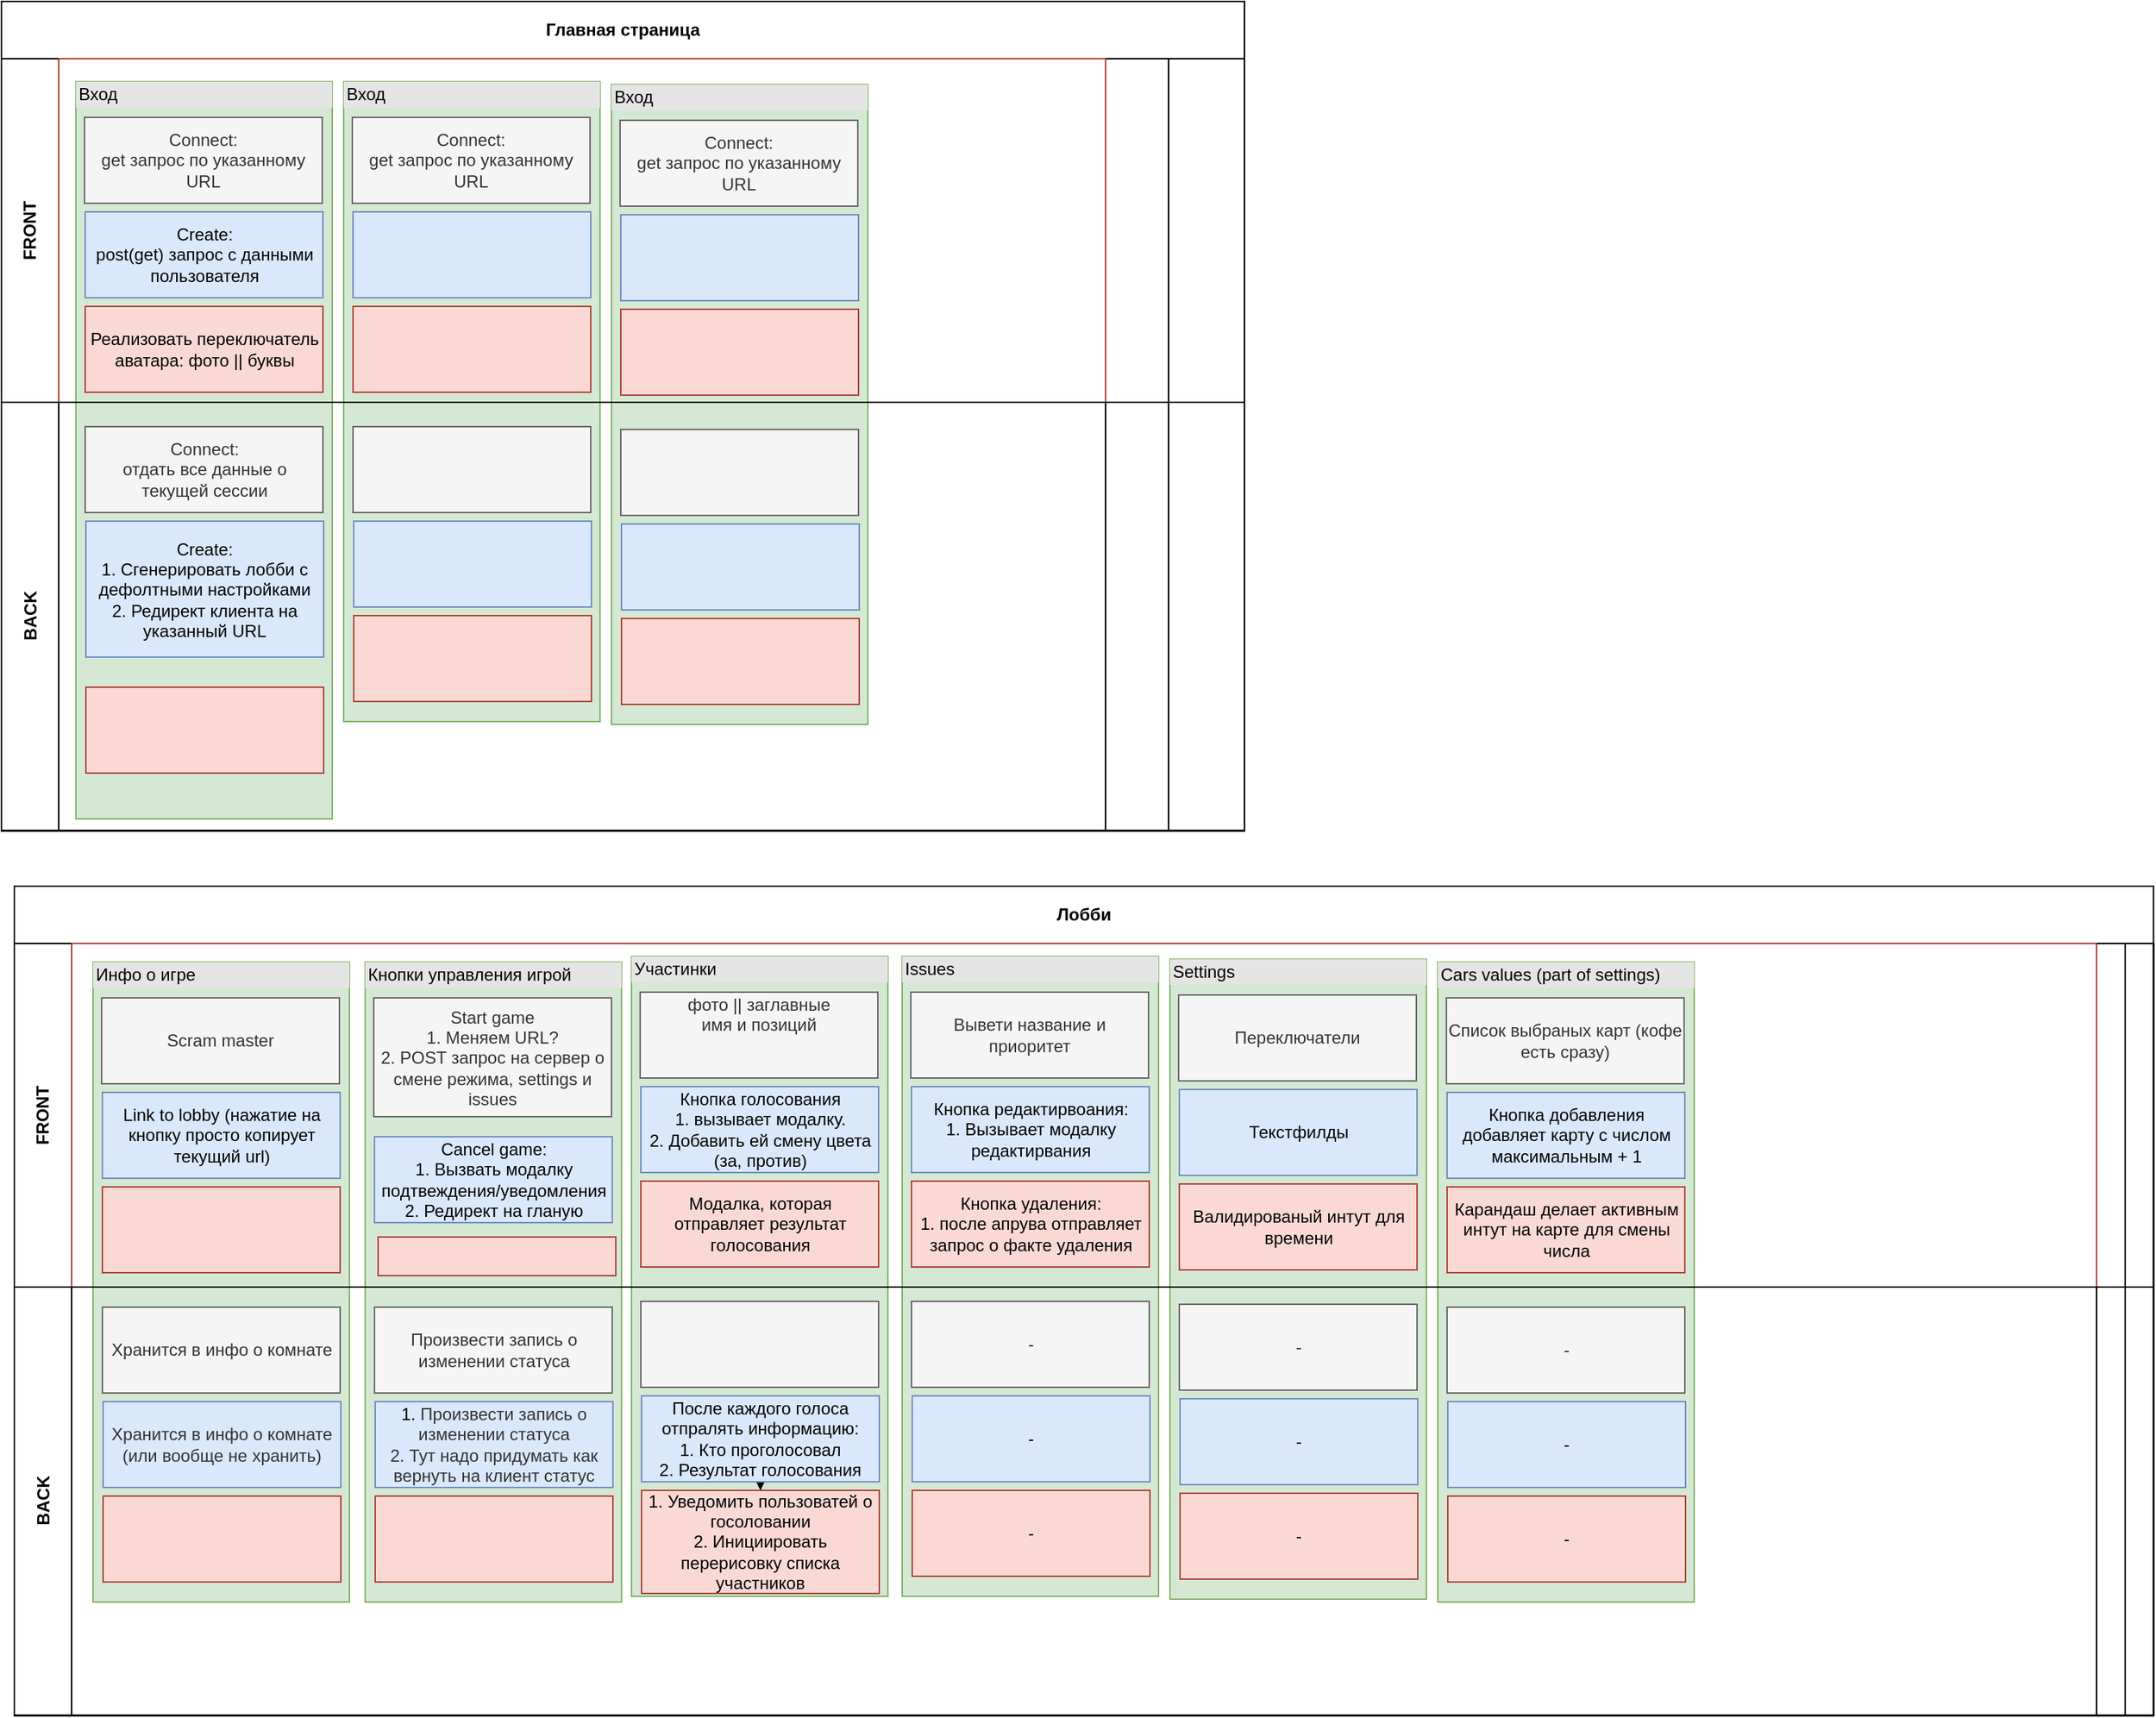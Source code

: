 <mxfile version="15.1.0" type="github">
  <diagram id="kgpKYQtTHZ0yAKxKKP6v" name="Page-1">
    <mxGraphModel dx="2062" dy="772" grid="0" gridSize="10" guides="1" tooltips="1" connect="1" arrows="1" fold="1" page="1" pageScale="1" pageWidth="1920" pageHeight="1200" math="0" shadow="0">
      <root>
        <mxCell id="0" />
        <mxCell id="1" parent="0" />
        <mxCell id="3nuBFxr9cyL0pnOWT2aG-1" value="Главная страница" style="shape=table;childLayout=tableLayout;rowLines=0;columnLines=0;startSize=40;html=1;whiteSpace=wrap;collapsible=0;recursiveResize=0;expand=0;fontStyle=1" parent="1" vertex="1">
          <mxGeometry x="92" y="72" width="868" height="579.45" as="geometry" />
        </mxCell>
        <mxCell id="3nuBFxr9cyL0pnOWT2aG-3" value="FRONT" style="swimlane;horizontal=0;points=[[0,0.5],[1,0.5]];portConstraint=eastwest;startSize=40;html=1;whiteSpace=wrap;collapsible=0;recursiveResize=0;expand=0;" parent="3nuBFxr9cyL0pnOWT2aG-1" vertex="1">
          <mxGeometry y="40" width="868" height="240" as="geometry" />
        </mxCell>
        <mxCell id="3nuBFxr9cyL0pnOWT2aG-4" value="" style="swimlane;connectable=0;startSize=0;html=1;whiteSpace=wrap;collapsible=0;recursiveResize=0;expand=0;fillColor=#fad9d5;strokeColor=#ae4132;" parent="3nuBFxr9cyL0pnOWT2aG-3" vertex="1">
          <mxGeometry x="40" width="731" height="240" as="geometry" />
        </mxCell>
        <mxCell id="O9_NndbSffxHWr62tqlg-5" value="&lt;div style=&quot;box-sizing: border-box ; width: 100% ; background: #e4e4e4 ; padding: 2px&quot;&gt;Вход&lt;/div&gt;" style="verticalAlign=top;align=left;overflow=fill;html=1;fillColor=#d5e8d4;strokeColor=#82b366;" parent="3nuBFxr9cyL0pnOWT2aG-4" vertex="1">
          <mxGeometry x="12" y="16" width="179" height="515" as="geometry" />
        </mxCell>
        <mxCell id="O9_NndbSffxHWr62tqlg-6" value="&lt;span&gt;Connect:&lt;/span&gt;&lt;br&gt;&lt;span&gt;get запрос по указанному URL&lt;/span&gt;" style="rounded=0;whiteSpace=wrap;html=1;fillColor=#f5f5f5;strokeColor=#666666;fontColor=#333333;" parent="3nuBFxr9cyL0pnOWT2aG-4" vertex="1">
          <mxGeometry x="18" y="41" width="166" height="60" as="geometry" />
        </mxCell>
        <mxCell id="O9_NndbSffxHWr62tqlg-8" value="Create:&lt;br&gt;post(get) запрос с данными пользователя" style="rounded=0;whiteSpace=wrap;html=1;fillColor=#dae8fc;strokeColor=#6c8ebf;" parent="3nuBFxr9cyL0pnOWT2aG-4" vertex="1">
          <mxGeometry x="18.5" y="107" width="166" height="60" as="geometry" />
        </mxCell>
        <mxCell id="O9_NndbSffxHWr62tqlg-9" value="Реализовать переключатель аватара: фото || буквы" style="rounded=0;whiteSpace=wrap;html=1;fillColor=#fad9d5;strokeColor=#ae4132;" parent="3nuBFxr9cyL0pnOWT2aG-4" vertex="1">
          <mxGeometry x="18.5" y="173" width="166" height="60" as="geometry" />
        </mxCell>
        <mxCell id="O9_NndbSffxHWr62tqlg-13" value="Connect:&lt;br&gt;отдать все данные о текущей сессии" style="rounded=0;whiteSpace=wrap;html=1;fillColor=#f5f5f5;strokeColor=#666666;fontColor=#333333;" parent="3nuBFxr9cyL0pnOWT2aG-4" vertex="1">
          <mxGeometry x="18.5" y="257" width="166" height="60" as="geometry" />
        </mxCell>
        <mxCell id="O9_NndbSffxHWr62tqlg-14" value="Create:&lt;br&gt;1. Сгенерировать лобби с дефолтными настройками&lt;br&gt;2. Редирект клиента на указанный URL" style="rounded=0;whiteSpace=wrap;html=1;fillColor=#dae8fc;strokeColor=#6c8ebf;" parent="3nuBFxr9cyL0pnOWT2aG-4" vertex="1">
          <mxGeometry x="19" y="323" width="166" height="95" as="geometry" />
        </mxCell>
        <mxCell id="O9_NndbSffxHWr62tqlg-25" value="&lt;div style=&quot;box-sizing: border-box ; width: 100% ; background: #e4e4e4 ; padding: 2px&quot;&gt;Вход&lt;/div&gt;" style="verticalAlign=top;align=left;overflow=fill;html=1;fillColor=#d5e8d4;strokeColor=#82b366;" parent="3nuBFxr9cyL0pnOWT2aG-4" vertex="1">
          <mxGeometry x="199" y="16" width="179" height="447" as="geometry" />
        </mxCell>
        <mxCell id="O9_NndbSffxHWr62tqlg-26" value="&lt;span&gt;Connect:&lt;/span&gt;&lt;br&gt;&lt;span&gt;get запрос по указанному URL&lt;/span&gt;" style="rounded=0;whiteSpace=wrap;html=1;fillColor=#f5f5f5;strokeColor=#666666;fontColor=#333333;" parent="3nuBFxr9cyL0pnOWT2aG-4" vertex="1">
          <mxGeometry x="205" y="41" width="166" height="60" as="geometry" />
        </mxCell>
        <mxCell id="O9_NndbSffxHWr62tqlg-27" value="" style="rounded=0;whiteSpace=wrap;html=1;fillColor=#dae8fc;strokeColor=#6c8ebf;" parent="3nuBFxr9cyL0pnOWT2aG-4" vertex="1">
          <mxGeometry x="205.5" y="107" width="166" height="60" as="geometry" />
        </mxCell>
        <mxCell id="O9_NndbSffxHWr62tqlg-28" value="" style="rounded=0;whiteSpace=wrap;html=1;fillColor=#fad9d5;strokeColor=#ae4132;" parent="3nuBFxr9cyL0pnOWT2aG-4" vertex="1">
          <mxGeometry x="205.5" y="173" width="166" height="60" as="geometry" />
        </mxCell>
        <mxCell id="O9_NndbSffxHWr62tqlg-29" value="" style="rounded=0;whiteSpace=wrap;html=1;fillColor=#f5f5f5;strokeColor=#666666;fontColor=#333333;" parent="3nuBFxr9cyL0pnOWT2aG-4" vertex="1">
          <mxGeometry x="205.5" y="257" width="166" height="60" as="geometry" />
        </mxCell>
        <mxCell id="O9_NndbSffxHWr62tqlg-30" value="" style="rounded=0;whiteSpace=wrap;html=1;fillColor=#dae8fc;strokeColor=#6c8ebf;" parent="3nuBFxr9cyL0pnOWT2aG-4" vertex="1">
          <mxGeometry x="206" y="323" width="166" height="60" as="geometry" />
        </mxCell>
        <mxCell id="O9_NndbSffxHWr62tqlg-31" value="" style="rounded=0;whiteSpace=wrap;html=1;fillColor=#fad9d5;strokeColor=#ae4132;" parent="3nuBFxr9cyL0pnOWT2aG-4" vertex="1">
          <mxGeometry x="206" y="389" width="166" height="60" as="geometry" />
        </mxCell>
        <mxCell id="O9_NndbSffxHWr62tqlg-32" value="&lt;div style=&quot;box-sizing: border-box ; width: 100% ; background: #e4e4e4 ; padding: 2px&quot;&gt;Вход&lt;/div&gt;" style="verticalAlign=top;align=left;overflow=fill;html=1;fillColor=#d5e8d4;strokeColor=#82b366;" parent="3nuBFxr9cyL0pnOWT2aG-4" vertex="1">
          <mxGeometry x="386" y="18" width="179" height="447" as="geometry" />
        </mxCell>
        <mxCell id="O9_NndbSffxHWr62tqlg-33" value="&lt;span&gt;Connect:&lt;/span&gt;&lt;br&gt;&lt;span&gt;get запрос по указанному URL&lt;/span&gt;" style="rounded=0;whiteSpace=wrap;html=1;fillColor=#f5f5f5;strokeColor=#666666;fontColor=#333333;" parent="3nuBFxr9cyL0pnOWT2aG-4" vertex="1">
          <mxGeometry x="392" y="43" width="166" height="60" as="geometry" />
        </mxCell>
        <mxCell id="O9_NndbSffxHWr62tqlg-34" value="" style="rounded=0;whiteSpace=wrap;html=1;fillColor=#dae8fc;strokeColor=#6c8ebf;" parent="3nuBFxr9cyL0pnOWT2aG-4" vertex="1">
          <mxGeometry x="392.5" y="109" width="166" height="60" as="geometry" />
        </mxCell>
        <mxCell id="O9_NndbSffxHWr62tqlg-35" value="" style="rounded=0;whiteSpace=wrap;html=1;fillColor=#fad9d5;strokeColor=#ae4132;" parent="3nuBFxr9cyL0pnOWT2aG-4" vertex="1">
          <mxGeometry x="392.5" y="175" width="166" height="60" as="geometry" />
        </mxCell>
        <mxCell id="O9_NndbSffxHWr62tqlg-36" value="" style="rounded=0;whiteSpace=wrap;html=1;fillColor=#f5f5f5;strokeColor=#666666;fontColor=#333333;" parent="3nuBFxr9cyL0pnOWT2aG-4" vertex="1">
          <mxGeometry x="392.5" y="259" width="166" height="60" as="geometry" />
        </mxCell>
        <mxCell id="O9_NndbSffxHWr62tqlg-37" value="" style="rounded=0;whiteSpace=wrap;html=1;fillColor=#dae8fc;strokeColor=#6c8ebf;" parent="3nuBFxr9cyL0pnOWT2aG-4" vertex="1">
          <mxGeometry x="393" y="325" width="166" height="60" as="geometry" />
        </mxCell>
        <mxCell id="O9_NndbSffxHWr62tqlg-38" value="" style="rounded=0;whiteSpace=wrap;html=1;fillColor=#fad9d5;strokeColor=#ae4132;" parent="3nuBFxr9cyL0pnOWT2aG-4" vertex="1">
          <mxGeometry x="393" y="391" width="166" height="60" as="geometry" />
        </mxCell>
        <mxCell id="3nuBFxr9cyL0pnOWT2aG-8" value="" style="swimlane;connectable=0;startSize=0;html=1;whiteSpace=wrap;collapsible=0;recursiveResize=0;expand=0;strokeColor=none;fillColor=none;" parent="3nuBFxr9cyL0pnOWT2aG-3" vertex="1">
          <mxGeometry x="771" width="44" height="240" as="geometry" />
        </mxCell>
        <mxCell id="3nuBFxr9cyL0pnOWT2aG-11" value="" style="swimlane;connectable=0;startSize=0;html=1;whiteSpace=wrap;collapsible=0;recursiveResize=0;expand=0;" parent="3nuBFxr9cyL0pnOWT2aG-3" vertex="1">
          <mxGeometry x="815" width="53" height="240" as="geometry" />
        </mxCell>
        <mxCell id="3nuBFxr9cyL0pnOWT2aG-15" value="BACK&lt;br&gt;" style="swimlane;horizontal=0;points=[[0,0.5],[1,0.5]];portConstraint=eastwest;startSize=40;html=1;whiteSpace=wrap;collapsible=0;recursiveResize=0;expand=0;" parent="3nuBFxr9cyL0pnOWT2aG-1" vertex="1">
          <mxGeometry y="280" width="868" height="299" as="geometry" />
        </mxCell>
        <mxCell id="3nuBFxr9cyL0pnOWT2aG-16" value="" style="swimlane;connectable=0;startSize=0;html=1;whiteSpace=wrap;collapsible=0;recursiveResize=0;expand=0;" parent="3nuBFxr9cyL0pnOWT2aG-15" vertex="1">
          <mxGeometry x="40" width="731" height="299" as="geometry" />
        </mxCell>
        <mxCell id="3nuBFxr9cyL0pnOWT2aG-18" value="" style="swimlane;connectable=0;startSize=0;html=1;whiteSpace=wrap;collapsible=0;recursiveResize=0;expand=0;" parent="3nuBFxr9cyL0pnOWT2aG-15" vertex="1">
          <mxGeometry x="771" width="44" height="299" as="geometry" />
        </mxCell>
        <mxCell id="3nuBFxr9cyL0pnOWT2aG-23" value="" style="swimlane;connectable=0;startSize=0;html=1;whiteSpace=wrap;collapsible=0;recursiveResize=0;expand=0;" parent="3nuBFxr9cyL0pnOWT2aG-15" vertex="1">
          <mxGeometry x="815" width="53" height="299" as="geometry" />
        </mxCell>
        <mxCell id="O9_NndbSffxHWr62tqlg-15" value="" style="rounded=0;whiteSpace=wrap;html=1;fillColor=#fad9d5;strokeColor=#ae4132;" parent="1" vertex="1">
          <mxGeometry x="151" y="551" width="166" height="60" as="geometry" />
        </mxCell>
        <mxCell id="O9_NndbSffxHWr62tqlg-41" value="Лобби" style="shape=table;childLayout=tableLayout;rowLines=0;columnLines=0;startSize=40;html=1;whiteSpace=wrap;collapsible=0;recursiveResize=0;expand=0;fontStyle=1;" parent="1" vertex="1">
          <mxGeometry x="101" y="690" width="1493.75" height="579.45" as="geometry" />
        </mxCell>
        <mxCell id="O9_NndbSffxHWr62tqlg-42" value="FRONT" style="swimlane;horizontal=0;points=[[0,0.5],[1,0.5]];portConstraint=eastwest;startSize=40;html=1;whiteSpace=wrap;collapsible=0;recursiveResize=0;expand=0;" parent="O9_NndbSffxHWr62tqlg-41" vertex="1">
          <mxGeometry y="40" width="1493.75" height="240" as="geometry" />
        </mxCell>
        <mxCell id="O9_NndbSffxHWr62tqlg-43" value="" style="swimlane;connectable=0;startSize=0;html=1;whiteSpace=wrap;collapsible=0;recursiveResize=0;expand=0;fillColor=#fad9d5;strokeColor=#ae4132;" parent="O9_NndbSffxHWr62tqlg-42" vertex="1">
          <mxGeometry x="40" width="1414" height="240" as="geometry" />
        </mxCell>
        <mxCell id="O9_NndbSffxHWr62tqlg-50" value="&lt;div style=&quot;box-sizing: border-box ; width: 100% ; background: #e4e4e4 ; padding: 2px&quot;&gt;Инфо о игре&lt;/div&gt;" style="verticalAlign=top;align=left;overflow=fill;html=1;fillColor=#d5e8d4;strokeColor=#82b366;" parent="O9_NndbSffxHWr62tqlg-43" vertex="1">
          <mxGeometry x="15" y="13" width="179" height="447" as="geometry" />
        </mxCell>
        <mxCell id="O9_NndbSffxHWr62tqlg-51" value="Scram master" style="rounded=0;whiteSpace=wrap;html=1;fillColor=#f5f5f5;strokeColor=#666666;fontColor=#333333;" parent="O9_NndbSffxHWr62tqlg-43" vertex="1">
          <mxGeometry x="21" y="38" width="166" height="60" as="geometry" />
        </mxCell>
        <mxCell id="O9_NndbSffxHWr62tqlg-52" value="Link to lobby (нажатие на кнопку просто копирует текущий url)" style="rounded=0;whiteSpace=wrap;html=1;fillColor=#dae8fc;strokeColor=#6c8ebf;" parent="O9_NndbSffxHWr62tqlg-43" vertex="1">
          <mxGeometry x="21.5" y="104" width="166" height="60" as="geometry" />
        </mxCell>
        <mxCell id="O9_NndbSffxHWr62tqlg-53" value="" style="rounded=0;whiteSpace=wrap;html=1;fillColor=#fad9d5;strokeColor=#ae4132;" parent="O9_NndbSffxHWr62tqlg-43" vertex="1">
          <mxGeometry x="21.5" y="170" width="166" height="60" as="geometry" />
        </mxCell>
        <mxCell id="O9_NndbSffxHWr62tqlg-54" value="Хранится в инфо о комнате" style="rounded=0;whiteSpace=wrap;html=1;fillColor=#f5f5f5;strokeColor=#666666;fontColor=#333333;" parent="O9_NndbSffxHWr62tqlg-43" vertex="1">
          <mxGeometry x="21.5" y="254" width="166" height="60" as="geometry" />
        </mxCell>
        <mxCell id="O9_NndbSffxHWr62tqlg-55" value="&lt;span style=&quot;color: rgb(51 , 51 , 51)&quot;&gt;Хранится в инфо о комнате (или вообще не хранить)&lt;/span&gt;" style="rounded=0;whiteSpace=wrap;html=1;fillColor=#dae8fc;strokeColor=#6c8ebf;" parent="O9_NndbSffxHWr62tqlg-43" vertex="1">
          <mxGeometry x="22" y="320" width="166" height="60" as="geometry" />
        </mxCell>
        <mxCell id="O9_NndbSffxHWr62tqlg-56" value="" style="rounded=0;whiteSpace=wrap;html=1;fillColor=#fad9d5;strokeColor=#ae4132;" parent="O9_NndbSffxHWr62tqlg-43" vertex="1">
          <mxGeometry x="22" y="386" width="166" height="60" as="geometry" />
        </mxCell>
        <mxCell id="O9_NndbSffxHWr62tqlg-71" value="&lt;div style=&quot;box-sizing: border-box ; width: 100% ; background: #e4e4e4 ; padding: 2px&quot;&gt;Участинки&lt;/div&gt;" style="verticalAlign=top;align=left;overflow=fill;html=1;fillColor=#d5e8d4;strokeColor=#82b366;" parent="O9_NndbSffxHWr62tqlg-43" vertex="1">
          <mxGeometry x="391" y="9" width="179" height="447" as="geometry" />
        </mxCell>
        <mxCell id="O9_NndbSffxHWr62tqlg-72" value="фото || заглавные&lt;br&gt;имя и позиций&lt;br&gt;&lt;span style=&quot;color: rgba(0 , 0 , 0 , 0) ; font-family: monospace ; font-size: 0px&quot;&gt;%3CmxGraphModel%3E%3Croot%3E%3CmxCell%20id%3D%220%22%2F%3E%3CmxCell%20id%3D%221%22%20parent%3D%220%22%2F%3E%3CmxCell%20id%3D%222%22%20value%3D%22%D0%98%D0%BC%D1%8F%20%D0%B8%20%D0%BF%D0%BE%D0%B7%D0%B8%D1%86%D0%B8%D1%8F%22%20style%3D%22rounded%3D0%3BwhiteSpace%3Dwrap%3Bhtml%3D1%3BfillColor%3D%23dae8fc%3BstrokeColor%3D%236c8ebf%3B%22%20vertex%3D%221%22%20parent%3D%221%22%3E%3CmxGeometry%20x%3D%22538.5%22%20y%3D%22830%22%20width%3D%22166%22%20height%3D%2260%22%20as%3D%22geometry%22%2F%3E%3C%2FmxCell%3E%3C%2Froot%3E%3C%2FmxGraphModel%3E&lt;/span&gt;&lt;span style=&quot;color: rgba(0 , 0 , 0 , 0) ; font-family: monospace ; font-size: 0px&quot;&gt;%3CmxGraphModel%3E%3Croot%3E%3CmxCell%20id%3D%220%22%2F%3E%3CmxCell%20id%3D%221%22%20parent%3D%220%22%2F%3E%3CmxCell%20id%3D%222%22%20value%3D%22%D0%98%D0%BC%D1%8F%20%D0%B8%20%D0%BF%D0%BE%D0%B7%D0%B8%D1%86%D0%B8%D1%8F%22%20style%3D%22rounded%3D0%3BwhiteSpace%3Dwrap%3Bhtml%3D1%3BfillColor%3D%23dae8fc%3BstrokeColor%3D%236c8ebf%3B%22%20vertex%3D%221%22%20parent%3D%221%22%3E%3CmxGeometry%20x%3D%22538.5%22%20y%3D%22830%22%20width%3D%22166%22%20height%3D%2260%22%20as%3D%22geometry%22%2F%3E%3C%2FmxCell%3E%3C%2Froot%3E%3C%2FmxGraphModel%3E&lt;/span&gt;&lt;br&gt;&lt;span style=&quot;color: rgba(0 , 0 , 0 , 0) ; font-family: monospace ; font-size: 0px&quot;&gt;%3CmxGraphModel%3E%3Croot%3E%3CmxCell%20id%3D%220%22%2F%3E%3CmxCell%20id%3D%221%22%20parent%3D%220%22%2F%3E%3CmxCell%20id%3D%222%22%20value%3D%22%D0%98%D0%BC%D1%8F%20%D0%B8%20%D0%BF%D0%BE%D0%B7%D0%B8%D1%86%D0%B8%D1%8F%22%20style%3D%22rounded%3D0%3BwhiteSpace%3Dwrap%3Bhtml%3D1%3BfillColor%3D%23dae8fc%3BstrokeColor%3D%236c8ebf%3B%22%20vertex%3D%221%22%20parent%3D%221%22%3E%3CmxGeometry%20x%3D%22538.5%22%20y%3D%22830%22%20width%3D%22166%22%20height%3D%2260%22%20as%3D%22geometry%22%2F%3E%3C%2FmxCell%3E%3C%2Froot%3E%3C%2FmxGraphModel%3E&lt;/span&gt;&lt;span style=&quot;color: rgba(0 , 0 , 0 , 0) ; font-family: monospace ; font-size: 0px&quot;&gt;%3CmxGraphModel%3E%3Croot%3E%3CmxCell%20id%3D%220%22%2F%3E%3CmxCell%20id%3D%221%22%20parent%3D%220%22%2F%3E%3CmxCell%20id%3D%222%22%20value%3D%22%D0%98%D0%BC%D1%8F%20%D0%B8%20%D0%BF%D0%BE%D0%B7%D0%B8%D1%86%D0%B8%D1%8F%22%20style%3D%22rounded%3D0%3BwhiteSpace%3Dwrap%3Bhtml%3D1%3BfillColor%3D%23dae8fc%3BstrokeColor%3D%236c8ebf%3B%22%20vertex%3D%221%22%20parent%3D%221%22%3E%3CmxGeometry%20x%3D%22538.5%22%20y%3D%22830%22%20width%3D%22166%22%20height%3D%2260%22%20as%3D%22geometry%22%2F%3E%3C%2FmxCell%3E%3C%2Froot%3E%3C%2FmxGraphModel%3E&lt;/span&gt;" style="rounded=0;whiteSpace=wrap;html=1;fillColor=#f5f5f5;strokeColor=#666666;fontColor=#333333;" parent="O9_NndbSffxHWr62tqlg-43" vertex="1">
          <mxGeometry x="397" y="34" width="166" height="60" as="geometry" />
        </mxCell>
        <mxCell id="O9_NndbSffxHWr62tqlg-73" value="Кнопка голосования &lt;br&gt;1. вызывает модалку.&lt;br&gt;2. Добавить ей смену цвета (за, против)" style="rounded=0;whiteSpace=wrap;html=1;fillColor=#dae8fc;strokeColor=#6c8ebf;" parent="O9_NndbSffxHWr62tqlg-43" vertex="1">
          <mxGeometry x="397.5" y="100" width="166" height="60" as="geometry" />
        </mxCell>
        <mxCell id="O9_NndbSffxHWr62tqlg-74" value="Модалка, которая отправляет результат голосования" style="rounded=0;whiteSpace=wrap;html=1;fillColor=#fad9d5;strokeColor=#ae4132;" parent="O9_NndbSffxHWr62tqlg-43" vertex="1">
          <mxGeometry x="397.5" y="166" width="166" height="60" as="geometry" />
        </mxCell>
        <mxCell id="O9_NndbSffxHWr62tqlg-75" value="" style="rounded=0;whiteSpace=wrap;html=1;fillColor=#f5f5f5;strokeColor=#666666;fontColor=#333333;" parent="O9_NndbSffxHWr62tqlg-43" vertex="1">
          <mxGeometry x="397.5" y="250" width="166" height="60" as="geometry" />
        </mxCell>
        <mxCell id="O9_NndbSffxHWr62tqlg-107" value="" style="edgeStyle=orthogonalEdgeStyle;rounded=0;orthogonalLoop=1;jettySize=auto;html=1;" parent="O9_NndbSffxHWr62tqlg-43" source="O9_NndbSffxHWr62tqlg-76" target="O9_NndbSffxHWr62tqlg-77" edge="1">
          <mxGeometry relative="1" as="geometry" />
        </mxCell>
        <mxCell id="O9_NndbSffxHWr62tqlg-76" value="После каждого голоса отпралять информацию:&lt;br&gt;1. Кто проголосовал&lt;br&gt;2. Результат голосования" style="rounded=0;whiteSpace=wrap;html=1;fillColor=#dae8fc;strokeColor=#6c8ebf;" parent="O9_NndbSffxHWr62tqlg-43" vertex="1">
          <mxGeometry x="398" y="316" width="166" height="60" as="geometry" />
        </mxCell>
        <mxCell id="O9_NndbSffxHWr62tqlg-77" value="1. Уведомить пользоватей о госоловании&lt;br&gt;2. Инициировать перерисовку списка участников" style="rounded=0;whiteSpace=wrap;html=1;fillColor=#fad9d5;strokeColor=#ae4132;" parent="O9_NndbSffxHWr62tqlg-43" vertex="1">
          <mxGeometry x="398" y="382" width="166" height="72" as="geometry" />
        </mxCell>
        <mxCell id="O9_NndbSffxHWr62tqlg-78" value="&lt;div style=&quot;box-sizing: border-box ; width: 100% ; background: #e4e4e4 ; padding: 2px&quot;&gt;Кнопки управления игрой&lt;/div&gt;" style="verticalAlign=top;align=left;overflow=fill;html=1;fillColor=#d5e8d4;strokeColor=#82b366;" parent="O9_NndbSffxHWr62tqlg-43" vertex="1">
          <mxGeometry x="205" y="13" width="179" height="447" as="geometry" />
        </mxCell>
        <mxCell id="O9_NndbSffxHWr62tqlg-79" value="Start game&lt;br&gt;1. Меняем URL?&lt;br&gt;2. POST запрос на сервер о смене режима, settings и issues" style="rounded=0;whiteSpace=wrap;html=1;fillColor=#f5f5f5;strokeColor=#666666;fontColor=#333333;" parent="O9_NndbSffxHWr62tqlg-43" vertex="1">
          <mxGeometry x="211" y="38" width="166" height="83" as="geometry" />
        </mxCell>
        <mxCell id="O9_NndbSffxHWr62tqlg-80" value="Cancel game:&lt;br&gt;1. Вызвать модалку подтвеждения/уведомления&lt;br&gt;2. Редирект на гланую" style="rounded=0;whiteSpace=wrap;html=1;fillColor=#dae8fc;strokeColor=#6c8ebf;" parent="O9_NndbSffxHWr62tqlg-43" vertex="1">
          <mxGeometry x="211.5" y="135" width="166" height="60" as="geometry" />
        </mxCell>
        <mxCell id="O9_NndbSffxHWr62tqlg-81" value="" style="rounded=0;whiteSpace=wrap;html=1;fillColor=#fad9d5;strokeColor=#ae4132;" parent="O9_NndbSffxHWr62tqlg-43" vertex="1">
          <mxGeometry x="214" y="205" width="166" height="27" as="geometry" />
        </mxCell>
        <mxCell id="O9_NndbSffxHWr62tqlg-82" value="Произвести запись о изменении статуса" style="rounded=0;whiteSpace=wrap;html=1;fillColor=#f5f5f5;strokeColor=#666666;fontColor=#333333;" parent="O9_NndbSffxHWr62tqlg-43" vertex="1">
          <mxGeometry x="211.5" y="254" width="166" height="60" as="geometry" />
        </mxCell>
        <mxCell id="O9_NndbSffxHWr62tqlg-83" value="1.&amp;nbsp;&lt;span style=&quot;color: rgb(51 , 51 , 51)&quot;&gt;Произвести запись о изменении статуса&lt;br&gt;2. Тут надо придумать как вернуть на клиент статус&lt;br&gt;&lt;/span&gt;" style="rounded=0;whiteSpace=wrap;html=1;fillColor=#dae8fc;strokeColor=#6c8ebf;" parent="O9_NndbSffxHWr62tqlg-43" vertex="1">
          <mxGeometry x="212" y="320" width="166" height="60" as="geometry" />
        </mxCell>
        <mxCell id="O9_NndbSffxHWr62tqlg-84" value="" style="rounded=0;whiteSpace=wrap;html=1;fillColor=#fad9d5;strokeColor=#ae4132;" parent="O9_NndbSffxHWr62tqlg-43" vertex="1">
          <mxGeometry x="212" y="386" width="166" height="60" as="geometry" />
        </mxCell>
        <mxCell id="O9_NndbSffxHWr62tqlg-85" value="&lt;div style=&quot;box-sizing: border-box ; width: 100% ; background: #e4e4e4 ; padding: 2px&quot;&gt;Issues&lt;/div&gt;" style="verticalAlign=top;align=left;overflow=fill;html=1;fillColor=#d5e8d4;strokeColor=#82b366;" parent="O9_NndbSffxHWr62tqlg-43" vertex="1">
          <mxGeometry x="580" y="9" width="179" height="447" as="geometry" />
        </mxCell>
        <mxCell id="O9_NndbSffxHWr62tqlg-86" value="Вывети название и приоритет" style="rounded=0;whiteSpace=wrap;html=1;fillColor=#f5f5f5;strokeColor=#666666;fontColor=#333333;" parent="O9_NndbSffxHWr62tqlg-43" vertex="1">
          <mxGeometry x="586" y="34" width="166" height="60" as="geometry" />
        </mxCell>
        <mxCell id="O9_NndbSffxHWr62tqlg-87" value="Кнопка редактирвоания:&lt;br&gt;1. Вызывает модалку редактирвания" style="rounded=0;whiteSpace=wrap;html=1;fillColor=#dae8fc;strokeColor=#6c8ebf;" parent="O9_NndbSffxHWr62tqlg-43" vertex="1">
          <mxGeometry x="586.5" y="100" width="166" height="60" as="geometry" />
        </mxCell>
        <mxCell id="O9_NndbSffxHWr62tqlg-88" value="Кнопка удаления:&lt;br&gt;1. после апрува отправляет запрос о факте удаления" style="rounded=0;whiteSpace=wrap;html=1;fillColor=#fad9d5;strokeColor=#ae4132;" parent="O9_NndbSffxHWr62tqlg-43" vertex="1">
          <mxGeometry x="586.5" y="166" width="166" height="60" as="geometry" />
        </mxCell>
        <mxCell id="O9_NndbSffxHWr62tqlg-89" value="-" style="rounded=0;whiteSpace=wrap;html=1;fillColor=#f5f5f5;strokeColor=#666666;fontColor=#333333;" parent="O9_NndbSffxHWr62tqlg-43" vertex="1">
          <mxGeometry x="586.5" y="250" width="166" height="60" as="geometry" />
        </mxCell>
        <mxCell id="O9_NndbSffxHWr62tqlg-90" value="-" style="rounded=0;whiteSpace=wrap;html=1;fillColor=#dae8fc;strokeColor=#6c8ebf;" parent="O9_NndbSffxHWr62tqlg-43" vertex="1">
          <mxGeometry x="587" y="316" width="166" height="60" as="geometry" />
        </mxCell>
        <mxCell id="O9_NndbSffxHWr62tqlg-91" value="-" style="rounded=0;whiteSpace=wrap;html=1;fillColor=#fad9d5;strokeColor=#ae4132;" parent="O9_NndbSffxHWr62tqlg-43" vertex="1">
          <mxGeometry x="587" y="382" width="166" height="60" as="geometry" />
        </mxCell>
        <mxCell id="O9_NndbSffxHWr62tqlg-92" value="&lt;div style=&quot;box-sizing: border-box ; width: 100% ; background: #e4e4e4 ; padding: 2px&quot;&gt;Settings&lt;/div&gt;" style="verticalAlign=top;align=left;overflow=fill;html=1;fillColor=#d5e8d4;strokeColor=#82b366;" parent="O9_NndbSffxHWr62tqlg-43" vertex="1">
          <mxGeometry x="767" y="11" width="179" height="447" as="geometry" />
        </mxCell>
        <mxCell id="O9_NndbSffxHWr62tqlg-93" value="Переключатели" style="rounded=0;whiteSpace=wrap;html=1;fillColor=#f5f5f5;strokeColor=#666666;fontColor=#333333;" parent="O9_NndbSffxHWr62tqlg-43" vertex="1">
          <mxGeometry x="773" y="36" width="166" height="60" as="geometry" />
        </mxCell>
        <mxCell id="O9_NndbSffxHWr62tqlg-94" value="Текстфилды" style="rounded=0;whiteSpace=wrap;html=1;fillColor=#dae8fc;strokeColor=#6c8ebf;" parent="O9_NndbSffxHWr62tqlg-43" vertex="1">
          <mxGeometry x="773.5" y="102" width="166" height="60" as="geometry" />
        </mxCell>
        <mxCell id="O9_NndbSffxHWr62tqlg-95" value="Валидированый интут для времени" style="rounded=0;whiteSpace=wrap;html=1;fillColor=#fad9d5;strokeColor=#ae4132;" parent="O9_NndbSffxHWr62tqlg-43" vertex="1">
          <mxGeometry x="773.5" y="168" width="166" height="60" as="geometry" />
        </mxCell>
        <mxCell id="O9_NndbSffxHWr62tqlg-96" value="-" style="rounded=0;whiteSpace=wrap;html=1;fillColor=#f5f5f5;strokeColor=#666666;fontColor=#333333;" parent="O9_NndbSffxHWr62tqlg-43" vertex="1">
          <mxGeometry x="773.5" y="252" width="166" height="60" as="geometry" />
        </mxCell>
        <mxCell id="O9_NndbSffxHWr62tqlg-97" value="-" style="rounded=0;whiteSpace=wrap;html=1;fillColor=#dae8fc;strokeColor=#6c8ebf;" parent="O9_NndbSffxHWr62tqlg-43" vertex="1">
          <mxGeometry x="774" y="318" width="166" height="60" as="geometry" />
        </mxCell>
        <mxCell id="O9_NndbSffxHWr62tqlg-98" value="-" style="rounded=0;whiteSpace=wrap;html=1;fillColor=#fad9d5;strokeColor=#ae4132;" parent="O9_NndbSffxHWr62tqlg-43" vertex="1">
          <mxGeometry x="774" y="384" width="166" height="60" as="geometry" />
        </mxCell>
        <mxCell id="O9_NndbSffxHWr62tqlg-99" value="&lt;div style=&quot;box-sizing: border-box ; width: 100% ; background: #e4e4e4 ; padding: 2px&quot;&gt;Cars values (part of settings)&lt;/div&gt;" style="verticalAlign=top;align=left;overflow=fill;html=1;fillColor=#d5e8d4;strokeColor=#82b366;" parent="O9_NndbSffxHWr62tqlg-43" vertex="1">
          <mxGeometry x="954" y="13" width="179" height="447" as="geometry" />
        </mxCell>
        <mxCell id="O9_NndbSffxHWr62tqlg-100" value="Список выбраных карт (кофе есть сразу)" style="rounded=0;whiteSpace=wrap;html=1;fillColor=#f5f5f5;strokeColor=#666666;fontColor=#333333;" parent="O9_NndbSffxHWr62tqlg-43" vertex="1">
          <mxGeometry x="960" y="38" width="166" height="60" as="geometry" />
        </mxCell>
        <mxCell id="O9_NndbSffxHWr62tqlg-101" value="Кнопка добавления добавляет карту с числом максимальным + 1" style="rounded=0;whiteSpace=wrap;html=1;fillColor=#dae8fc;strokeColor=#6c8ebf;" parent="O9_NndbSffxHWr62tqlg-43" vertex="1">
          <mxGeometry x="960.5" y="104" width="166" height="60" as="geometry" />
        </mxCell>
        <mxCell id="O9_NndbSffxHWr62tqlg-102" value="Карандаш делает активным интут на карте для смены числа" style="rounded=0;whiteSpace=wrap;html=1;fillColor=#fad9d5;strokeColor=#ae4132;" parent="O9_NndbSffxHWr62tqlg-43" vertex="1">
          <mxGeometry x="960.5" y="170" width="166" height="60" as="geometry" />
        </mxCell>
        <mxCell id="O9_NndbSffxHWr62tqlg-103" value="-" style="rounded=0;whiteSpace=wrap;html=1;fillColor=#f5f5f5;strokeColor=#666666;fontColor=#333333;" parent="O9_NndbSffxHWr62tqlg-43" vertex="1">
          <mxGeometry x="960.5" y="254" width="166" height="60" as="geometry" />
        </mxCell>
        <mxCell id="O9_NndbSffxHWr62tqlg-104" value="-" style="rounded=0;whiteSpace=wrap;html=1;fillColor=#dae8fc;strokeColor=#6c8ebf;" parent="O9_NndbSffxHWr62tqlg-43" vertex="1">
          <mxGeometry x="961" y="320" width="166" height="60" as="geometry" />
        </mxCell>
        <mxCell id="O9_NndbSffxHWr62tqlg-105" value="-" style="rounded=0;whiteSpace=wrap;html=1;fillColor=#fad9d5;strokeColor=#ae4132;" parent="O9_NndbSffxHWr62tqlg-43" vertex="1">
          <mxGeometry x="961" y="386" width="166" height="60" as="geometry" />
        </mxCell>
        <mxCell id="O9_NndbSffxHWr62tqlg-64" value="" style="swimlane;connectable=0;startSize=0;html=1;whiteSpace=wrap;collapsible=0;recursiveResize=0;expand=0;strokeColor=none;fillColor=none;" parent="O9_NndbSffxHWr62tqlg-42" vertex="1">
          <mxGeometry x="1454" width="20" height="240" as="geometry" />
        </mxCell>
        <mxCell id="O9_NndbSffxHWr62tqlg-65" value="" style="swimlane;connectable=0;startSize=0;html=1;whiteSpace=wrap;collapsible=0;recursiveResize=0;expand=0;" parent="O9_NndbSffxHWr62tqlg-42" vertex="1">
          <mxGeometry x="1474" width="20" height="240" as="geometry" />
        </mxCell>
        <mxCell id="O9_NndbSffxHWr62tqlg-66" value="BACK&lt;br&gt;" style="swimlane;horizontal=0;points=[[0,0.5],[1,0.5]];portConstraint=eastwest;startSize=40;html=1;whiteSpace=wrap;collapsible=0;recursiveResize=0;expand=0;" parent="O9_NndbSffxHWr62tqlg-41" vertex="1">
          <mxGeometry y="280" width="1493.75" height="299" as="geometry" />
        </mxCell>
        <mxCell id="O9_NndbSffxHWr62tqlg-67" value="" style="swimlane;connectable=0;startSize=0;html=1;whiteSpace=wrap;collapsible=0;recursiveResize=0;expand=0;" parent="O9_NndbSffxHWr62tqlg-66" vertex="1">
          <mxGeometry x="40" width="1414" height="299" as="geometry" />
        </mxCell>
        <mxCell id="O9_NndbSffxHWr62tqlg-68" value="" style="swimlane;connectable=0;startSize=0;html=1;whiteSpace=wrap;collapsible=0;recursiveResize=0;expand=0;" parent="O9_NndbSffxHWr62tqlg-66" vertex="1">
          <mxGeometry x="1454" width="20" height="299" as="geometry" />
        </mxCell>
        <mxCell id="O9_NndbSffxHWr62tqlg-69" value="" style="swimlane;connectable=0;startSize=0;html=1;whiteSpace=wrap;collapsible=0;recursiveResize=0;expand=0;" parent="O9_NndbSffxHWr62tqlg-66" vertex="1">
          <mxGeometry x="1474" width="20" height="299" as="geometry" />
        </mxCell>
      </root>
    </mxGraphModel>
  </diagram>
</mxfile>
